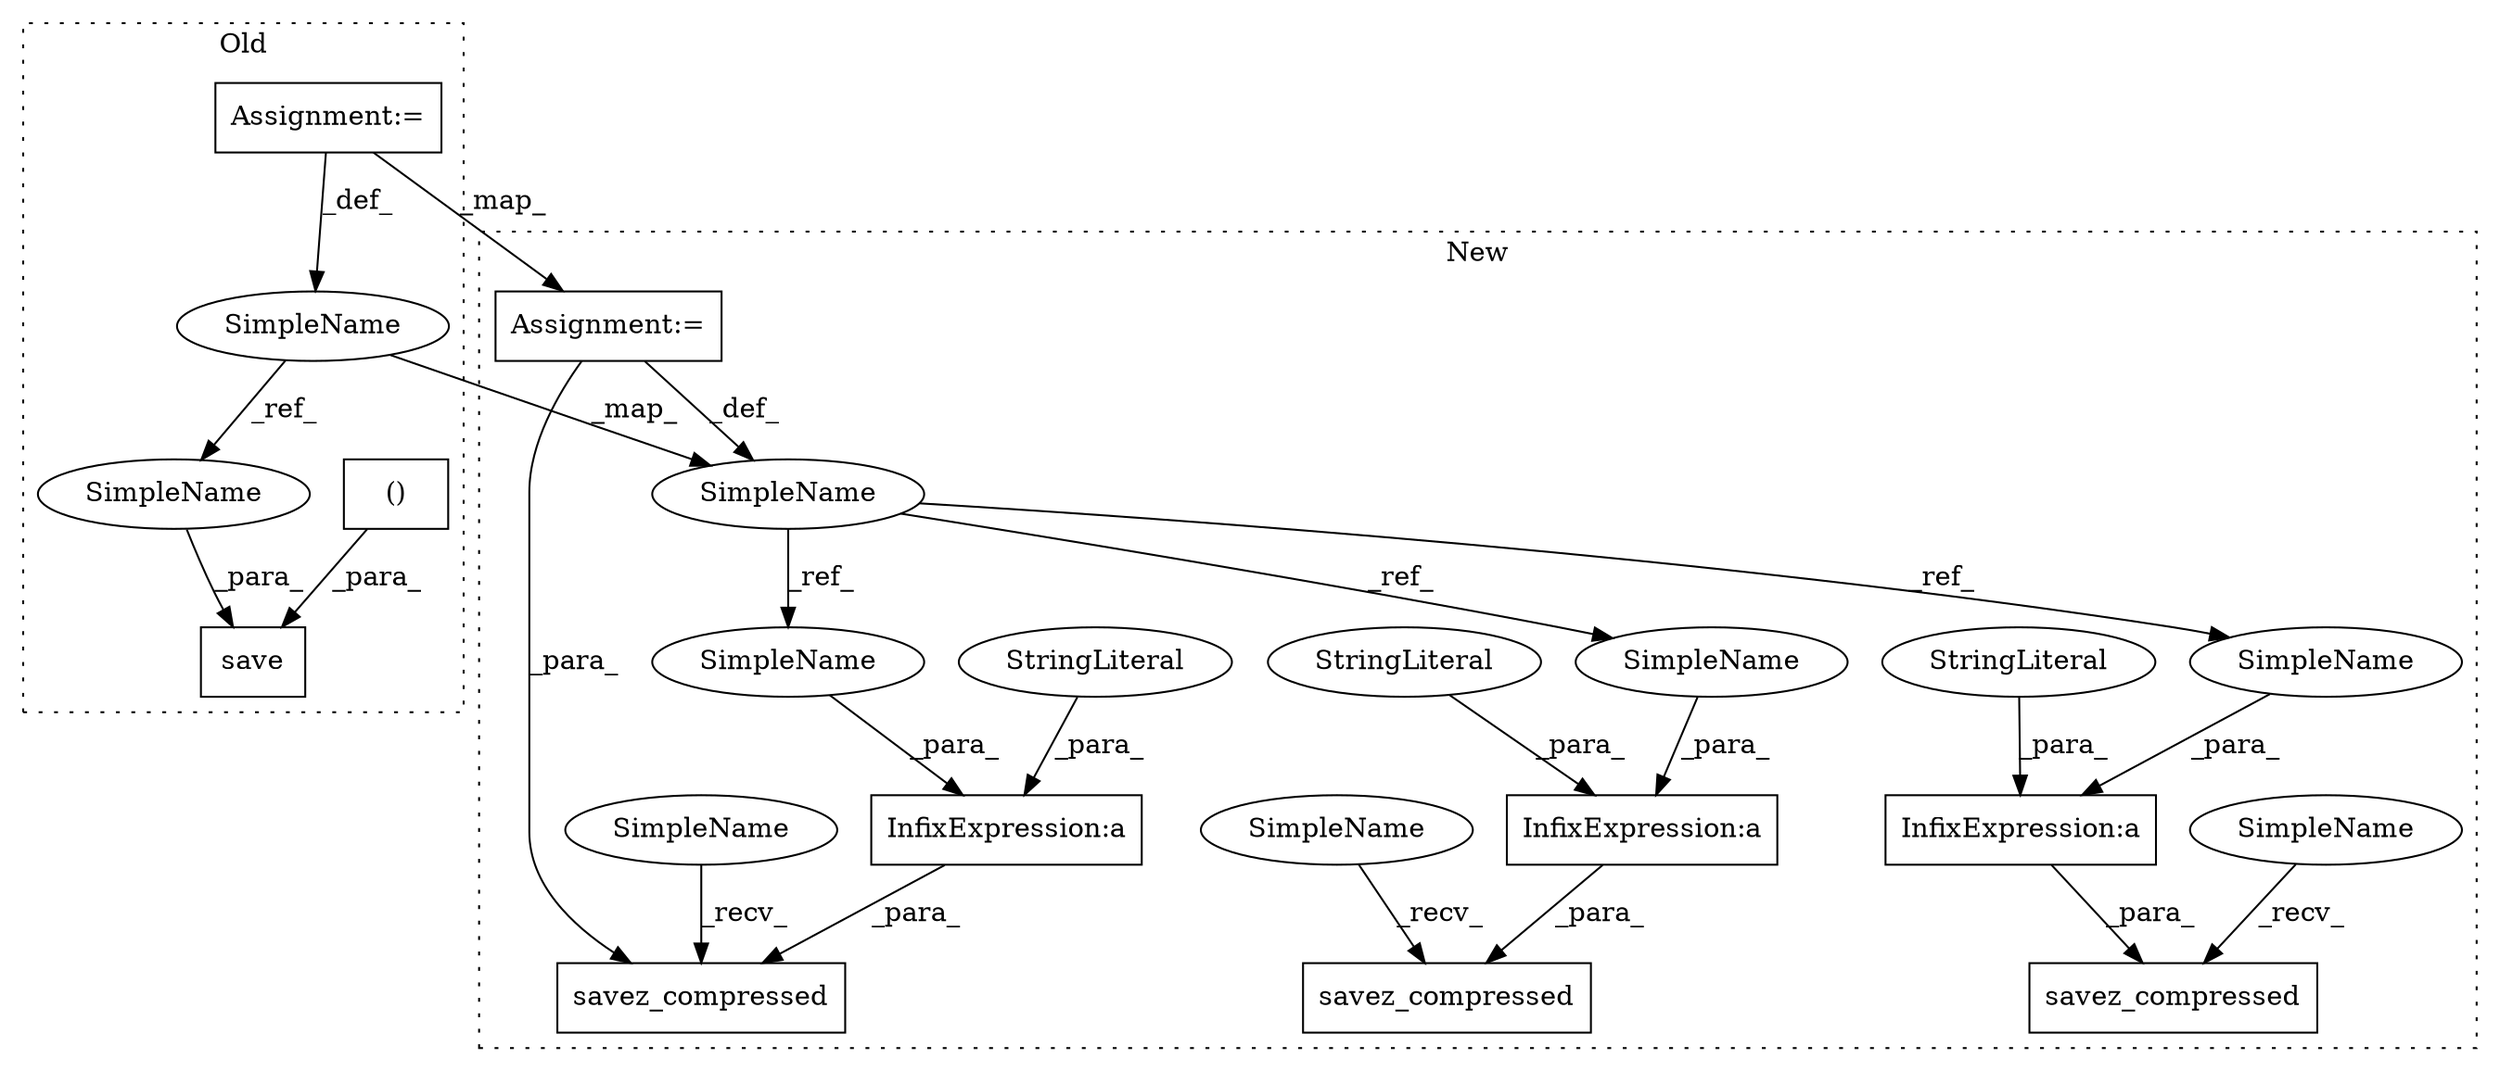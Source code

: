 digraph G {
subgraph cluster0 {
1 [label="save" a="32" s="1872,1958" l="5,2" shape="box"];
3 [label="()" a="106" s="1893" l="65" shape="box"];
8 [label="SimpleName" a="42" s="1822" l="8" shape="ellipse"];
15 [label="Assignment:=" a="7" s="1830" l="1" shape="box"];
16 [label="SimpleName" a="42" s="1877" l="8" shape="ellipse"];
label = "Old";
style="dotted";
}
subgraph cluster1 {
2 [label="savez_compressed" a="32" s="2009,2053" l="17,1" shape="box"];
4 [label="InfixExpression:a" a="27" s="2034" l="3" shape="box"];
5 [label="savez_compressed" a="32" s="2129,2173" l="17,1" shape="box"];
6 [label="InfixExpression:a" a="27" s="2154" l="3" shape="box"];
7 [label="SimpleName" a="42" s="1898" l="8" shape="ellipse"];
9 [label="InfixExpression:a" a="27" s="2093" l="3" shape="box"];
10 [label="savez_compressed" a="32" s="2068,2114" l="17,1" shape="box"];
11 [label="StringLiteral" a="45" s="2037" l="9" shape="ellipse"];
12 [label="StringLiteral" a="45" s="2157" l="9" shape="ellipse"];
13 [label="StringLiteral" a="45" s="2096" l="10" shape="ellipse"];
14 [label="Assignment:=" a="7" s="1906" l="1" shape="box"];
17 [label="SimpleName" a="42" s="2026" l="8" shape="ellipse"];
18 [label="SimpleName" a="42" s="2146" l="8" shape="ellipse"];
19 [label="SimpleName" a="42" s="2085" l="8" shape="ellipse"];
20 [label="SimpleName" a="42" s="2123" l="5" shape="ellipse"];
21 [label="SimpleName" a="42" s="2003" l="5" shape="ellipse"];
22 [label="SimpleName" a="42" s="2062" l="5" shape="ellipse"];
label = "New";
style="dotted";
}
3 -> 1 [label="_para_"];
4 -> 2 [label="_para_"];
6 -> 5 [label="_para_"];
7 -> 17 [label="_ref_"];
7 -> 18 [label="_ref_"];
7 -> 19 [label="_ref_"];
8 -> 16 [label="_ref_"];
8 -> 7 [label="_map_"];
9 -> 10 [label="_para_"];
11 -> 4 [label="_para_"];
12 -> 6 [label="_para_"];
13 -> 9 [label="_para_"];
14 -> 7 [label="_def_"];
14 -> 10 [label="_para_"];
15 -> 8 [label="_def_"];
15 -> 14 [label="_map_"];
16 -> 1 [label="_para_"];
17 -> 4 [label="_para_"];
18 -> 6 [label="_para_"];
19 -> 9 [label="_para_"];
20 -> 5 [label="_recv_"];
21 -> 2 [label="_recv_"];
22 -> 10 [label="_recv_"];
}